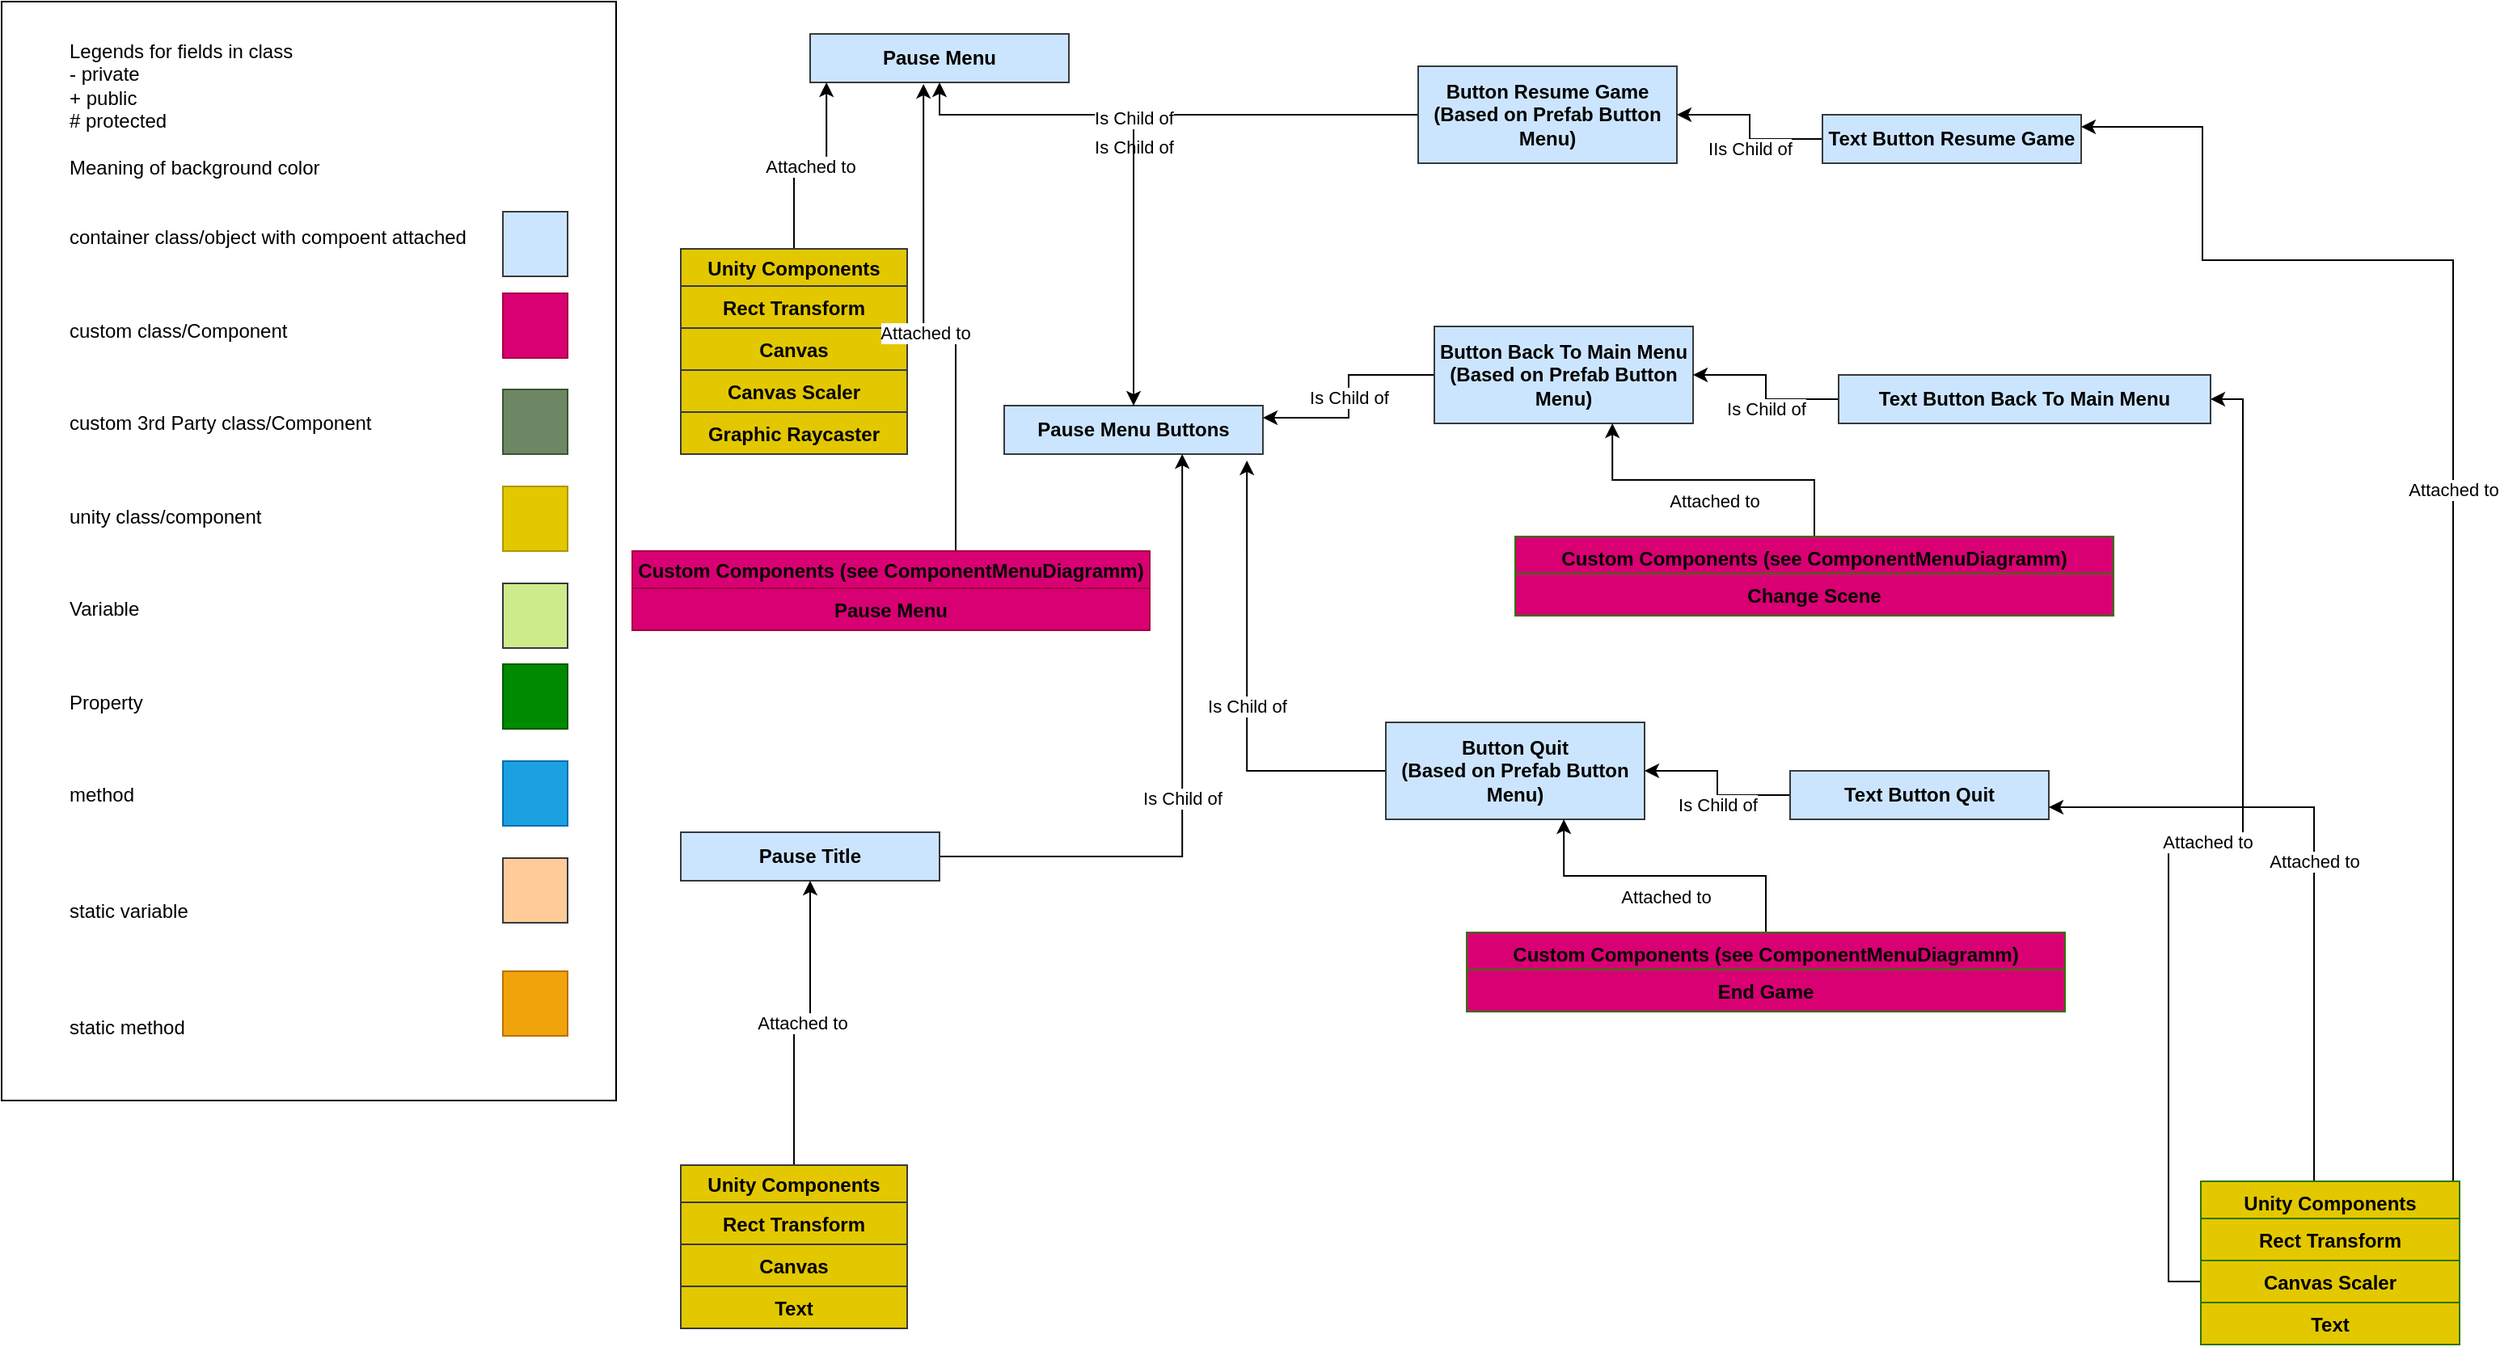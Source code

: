 <mxfile version="12.9.9" type="device"><diagram id="C5RBs43oDa-KdzZeNtuy" name="Page-1"><mxGraphModel dx="1086" dy="846" grid="1" gridSize="10" guides="1" tooltips="1" connect="1" arrows="1" fold="1" page="1" pageScale="1" pageWidth="827" pageHeight="1169" math="0" shadow="0"><root><mxCell id="WIyWlLk6GJQsqaUBKTNV-0"/><mxCell id="WIyWlLk6GJQsqaUBKTNV-1" parent="WIyWlLk6GJQsqaUBKTNV-0"/><mxCell id="g12nD_s7neF1TPHQe0_h-0" value="&lt;blockquote style=&quot;margin: 0 0 0 40px ; border: none ; padding: 0px&quot;&gt;&lt;div&gt;&lt;span&gt;Legends for fields in class&lt;/span&gt;&lt;/div&gt;&lt;div&gt;&lt;span&gt;- private&lt;/span&gt;&lt;/div&gt;&lt;div&gt;&lt;span&gt;+ public&lt;/span&gt;&lt;/div&gt;&lt;div&gt;&lt;span&gt;# protected&lt;/span&gt;&lt;/div&gt;&lt;div&gt;&lt;span&gt;&lt;br&gt;&lt;/span&gt;&lt;/div&gt;&lt;div&gt;&lt;span&gt;Meaning of background color&lt;/span&gt;&lt;/div&gt;&lt;div&gt;&lt;span&gt;&lt;br&gt;&lt;/span&gt;&lt;/div&gt;&lt;div&gt;&lt;br&gt;&lt;/div&gt;&lt;div&gt;container class/object with compoent attached&lt;/div&gt;&lt;div&gt;&lt;span&gt;&lt;br&gt;&lt;/span&gt;&lt;/div&gt;&lt;div&gt;&lt;span&gt;&lt;br&gt;&lt;/span&gt;&lt;/div&gt;&lt;div&gt;&lt;span&gt;&lt;br&gt;&lt;/span&gt;&lt;/div&gt;&lt;div&gt;&lt;span&gt;custom class/Component&lt;/span&gt;&lt;/div&gt;&lt;div&gt;&lt;span&gt;&lt;br&gt;&lt;/span&gt;&lt;/div&gt;&lt;div&gt;&lt;span&gt;&lt;br&gt;&lt;/span&gt;&lt;/div&gt;&lt;div&gt;&lt;span&gt;&lt;br&gt;&lt;/span&gt;&lt;/div&gt;&lt;div&gt;&lt;span&gt;custom 3rd Party class/Component&lt;/span&gt;&lt;/div&gt;&lt;div&gt;&lt;span&gt;&lt;br&gt;&lt;/span&gt;&lt;/div&gt;&lt;div&gt;&lt;span&gt;&lt;br&gt;&lt;/span&gt;&lt;/div&gt;&lt;div&gt;&lt;span&gt;&lt;br&gt;&lt;/span&gt;&lt;/div&gt;&lt;div&gt;&lt;span&gt;unity class/component&lt;/span&gt;&lt;/div&gt;&lt;div&gt;&lt;span&gt;&lt;br&gt;&lt;/span&gt;&lt;/div&gt;&lt;div&gt;&lt;span&gt;&lt;br&gt;&lt;/span&gt;&lt;/div&gt;&lt;div&gt;&lt;span&gt;&lt;br&gt;&lt;/span&gt;&lt;/div&gt;&lt;div&gt;&lt;span&gt;Variable&lt;/span&gt;&lt;/div&gt;&lt;div&gt;&lt;span&gt;&lt;br&gt;&lt;/span&gt;&lt;/div&gt;&lt;div&gt;&lt;span&gt;&lt;br&gt;&lt;/span&gt;&lt;/div&gt;&lt;div&gt;&lt;span&gt;&lt;br&gt;&lt;/span&gt;&lt;/div&gt;&lt;div&gt;&lt;span&gt;Property&lt;/span&gt;&lt;/div&gt;&lt;div&gt;&lt;span&gt;&lt;br&gt;&lt;/span&gt;&lt;/div&gt;&lt;div&gt;&lt;span&gt;&lt;br&gt;&lt;/span&gt;&lt;/div&gt;&lt;div&gt;&lt;span&gt;&lt;br&gt;&lt;/span&gt;&lt;/div&gt;&lt;div&gt;&lt;span&gt;method&lt;/span&gt;&lt;/div&gt;&lt;div&gt;&lt;span&gt;&lt;br&gt;&lt;/span&gt;&lt;/div&gt;&lt;div&gt;&lt;span&gt;&lt;br&gt;&lt;/span&gt;&lt;/div&gt;&lt;div&gt;&lt;span&gt;&lt;br&gt;&lt;/span&gt;&lt;/div&gt;&lt;div&gt;&lt;span&gt;&lt;br&gt;&lt;/span&gt;&lt;/div&gt;&lt;div&gt;static variable&lt;/div&gt;&lt;div&gt;&lt;br&gt;&lt;/div&gt;&lt;div&gt;&lt;br&gt;&lt;/div&gt;&lt;div&gt;&lt;br&gt;&lt;/div&gt;&lt;div&gt;&lt;br&gt;&lt;/div&gt;&lt;div&gt;&lt;span&gt;static method&lt;/span&gt;&lt;/div&gt;&lt;/blockquote&gt;&lt;div&gt;&lt;br&gt;&lt;/div&gt;" style="rounded=0;whiteSpace=wrap;html=1;align=left;" parent="WIyWlLk6GJQsqaUBKTNV-1" vertex="1"><mxGeometry x="30" y="40" width="380" height="680" as="geometry"/></mxCell><mxCell id="g12nD_s7neF1TPHQe0_h-1" value="" style="rounded=0;whiteSpace=wrap;html=1;fillColor=#d80073;strokeColor=#A50040;fontColor=#ffffff;" parent="WIyWlLk6GJQsqaUBKTNV-1" vertex="1"><mxGeometry x="340" y="220.5" width="40" height="40" as="geometry"/></mxCell><mxCell id="g12nD_s7neF1TPHQe0_h-2" value="" style="rounded=0;whiteSpace=wrap;html=1;fillColor=#cdeb8b;strokeColor=#36393d;" parent="WIyWlLk6GJQsqaUBKTNV-1" vertex="1"><mxGeometry x="340" y="400" width="40" height="40" as="geometry"/></mxCell><mxCell id="g12nD_s7neF1TPHQe0_h-3" value="" style="rounded=0;whiteSpace=wrap;html=1;fillColor=#008a00;strokeColor=#005700;fontColor=#ffffff;" parent="WIyWlLk6GJQsqaUBKTNV-1" vertex="1"><mxGeometry x="340" y="450" width="40" height="40" as="geometry"/></mxCell><mxCell id="g12nD_s7neF1TPHQe0_h-4" value="" style="rounded=0;whiteSpace=wrap;html=1;fillColor=#1ba1e2;strokeColor=#006EAF;fontColor=#ffffff;" parent="WIyWlLk6GJQsqaUBKTNV-1" vertex="1"><mxGeometry x="340" y="510" width="40" height="40" as="geometry"/></mxCell><mxCell id="g12nD_s7neF1TPHQe0_h-5" value="" style="rounded=0;whiteSpace=wrap;html=1;fillColor=#ffcc99;strokeColor=#36393d;" parent="WIyWlLk6GJQsqaUBKTNV-1" vertex="1"><mxGeometry x="340" y="570" width="40" height="40" as="geometry"/></mxCell><mxCell id="g12nD_s7neF1TPHQe0_h-6" value="" style="rounded=0;whiteSpace=wrap;html=1;fillColor=#f0a30a;strokeColor=#BD7000;fontColor=#ffffff;" parent="WIyWlLk6GJQsqaUBKTNV-1" vertex="1"><mxGeometry x="340" y="640" width="40" height="40" as="geometry"/></mxCell><mxCell id="g12nD_s7neF1TPHQe0_h-9" value="" style="rounded=0;whiteSpace=wrap;html=1;fillColor=#6D8764;strokeColor=#3A5431;fontColor=#ffffff;" parent="WIyWlLk6GJQsqaUBKTNV-1" vertex="1"><mxGeometry x="340" y="280" width="40" height="40" as="geometry"/></mxCell><mxCell id="g12nD_s7neF1TPHQe0_h-10" value="" style="rounded=0;whiteSpace=wrap;html=1;fillColor=#e3c800;strokeColor=#B09500;fontColor=#ffffff;" parent="WIyWlLk6GJQsqaUBKTNV-1" vertex="1"><mxGeometry x="340" y="340" width="40" height="40" as="geometry"/></mxCell><mxCell id="g12nD_s7neF1TPHQe0_h-11" value="" style="rounded=0;whiteSpace=wrap;html=1;fillColor=#cce5ff;strokeColor=#36393d;" parent="WIyWlLk6GJQsqaUBKTNV-1" vertex="1"><mxGeometry x="340" y="170" width="40" height="40" as="geometry"/></mxCell><mxCell id="g12nD_s7neF1TPHQe0_h-12" value="Pause Menu" style="rounded=0;whiteSpace=wrap;html=1;fontColor=#000000;align=center;strokeColor=#36393d;fillColor=#cce5ff;fontStyle=1" parent="WIyWlLk6GJQsqaUBKTNV-1" vertex="1"><mxGeometry x="530" y="60" width="160" height="30" as="geometry"/></mxCell><mxCell id="-V_s6QFR3fyU4nfCf5f--1" value="Is Child of" style="edgeStyle=orthogonalEdgeStyle;rounded=0;orthogonalLoop=1;jettySize=auto;html=1;entryX=0.5;entryY=1;entryDx=0;entryDy=0;fontColor=#000000;" parent="WIyWlLk6GJQsqaUBKTNV-1" source="-V_s6QFR3fyU4nfCf5f--0" target="g12nD_s7neF1TPHQe0_h-12" edge="1"><mxGeometry relative="1" as="geometry"><Array as="points"><mxPoint x="730" y="285"/><mxPoint x="730" y="110"/><mxPoint x="610" y="110"/></Array></mxGeometry></mxCell><mxCell id="-V_s6QFR3fyU4nfCf5f--0" value="Pause Menu Buttons" style="rounded=0;whiteSpace=wrap;html=1;fontColor=#000000;align=center;strokeColor=#36393d;fillColor=#cce5ff;fontStyle=1" parent="WIyWlLk6GJQsqaUBKTNV-1" vertex="1"><mxGeometry x="650" y="290" width="160" height="30" as="geometry"/></mxCell><mxCell id="-V_s6QFR3fyU4nfCf5f--8" value="Attached to" style="edgeStyle=orthogonalEdgeStyle;rounded=0;orthogonalLoop=1;jettySize=auto;html=1;entryX=0.063;entryY=1;entryDx=0;entryDy=0;entryPerimeter=0;fontColor=#000000;" parent="WIyWlLk6GJQsqaUBKTNV-1" source="-V_s6QFR3fyU4nfCf5f--3" target="g12nD_s7neF1TPHQe0_h-12" edge="1"><mxGeometry relative="1" as="geometry"/></mxCell><mxCell id="-V_s6QFR3fyU4nfCf5f--3" value="Unity Components" style="swimlane;fontStyle=1;childLayout=stackLayout;horizontal=1;fillColor=#E3C800;horizontalStack=0;resizeParent=1;resizeParentMax=0;resizeLast=0;collapsible=1;marginBottom=0;fontColor=#000000;rounded=0;strokeColor=#36393d;" parent="WIyWlLk6GJQsqaUBKTNV-1" vertex="1"><mxGeometry x="450" y="193" width="140" height="127" as="geometry"/></mxCell><mxCell id="-V_s6QFR3fyU4nfCf5f--4" value="Rect Transform" style="text;strokeColor=#36393d;fillColor=#E3C800;align=center;verticalAlign=middle;overflow=hidden;rotatable=0;points=[[0,0.5],[1,0.5]];portConstraint=eastwest;rounded=0;fontColor=#000000;fontStyle=1;" parent="-V_s6QFR3fyU4nfCf5f--3" vertex="1"><mxGeometry y="23" width="140" height="26" as="geometry"/></mxCell><mxCell id="-V_s6QFR3fyU4nfCf5f--5" value="Canvas" style="text;strokeColor=#36393d;fillColor=#E3C800;align=center;verticalAlign=middle;overflow=hidden;rotatable=0;points=[[0,0.5],[1,0.5]];portConstraint=eastwest;rounded=0;fontColor=#000000;fontStyle=1;" parent="-V_s6QFR3fyU4nfCf5f--3" vertex="1"><mxGeometry y="49" width="140" height="26" as="geometry"/></mxCell><mxCell id="-V_s6QFR3fyU4nfCf5f--6" value="Canvas Scaler" style="text;strokeColor=#36393d;fillColor=#E3C800;align=center;verticalAlign=middle;overflow=hidden;rotatable=0;points=[[0,0.5],[1,0.5]];portConstraint=eastwest;rounded=0;fontColor=#000000;fontStyle=1;" parent="-V_s6QFR3fyU4nfCf5f--3" vertex="1"><mxGeometry y="75" width="140" height="26" as="geometry"/></mxCell><mxCell id="-V_s6QFR3fyU4nfCf5f--7" value="Graphic Raycaster" style="text;strokeColor=#36393d;fillColor=#E3C800;align=center;verticalAlign=middle;overflow=hidden;rotatable=0;points=[[0,0.5],[1,0.5]];portConstraint=eastwest;rounded=0;fontColor=#000000;fontStyle=1;" parent="-V_s6QFR3fyU4nfCf5f--3" vertex="1"><mxGeometry y="101" width="140" height="26" as="geometry"/></mxCell><mxCell id="-V_s6QFR3fyU4nfCf5f--13" value="Attached to" style="edgeStyle=orthogonalEdgeStyle;rounded=0;orthogonalLoop=1;jettySize=auto;html=1;fontColor=#000000;entryX=0.438;entryY=1.033;entryDx=0;entryDy=0;entryPerimeter=0;" parent="WIyWlLk6GJQsqaUBKTNV-1" source="-V_s6QFR3fyU4nfCf5f--9" target="g12nD_s7neF1TPHQe0_h-12" edge="1"><mxGeometry relative="1" as="geometry"><mxPoint x="620" y="190" as="targetPoint"/><Array as="points"><mxPoint x="620" y="425"/><mxPoint x="620" y="245"/><mxPoint x="600" y="245"/></Array></mxGeometry></mxCell><mxCell id="-V_s6QFR3fyU4nfCf5f--14" value="&lt;span style=&quot;color: rgba(0 , 0 , 0 , 0) ; font-family: monospace ; font-size: 0px&quot;&gt;%3CmxGraphModel%3E%3Croot%3E%3CmxCell%20id%3D%220%22%2F%3E%3CmxCell%20id%3D%221%22%20parent%3D%220%22%2F%3E%3CmxCell%20id%3D%222%22%20value%3D%22Button%20New%20Game%26lt%3Bbr%26gt%3B(Based%20on%20Prefab%20Button%20Menu)%22%20style%3D%22rounded%3D0%3BwhiteSpace%3Dwrap%3Bhtml%3D1%3BfontColor%3D%23000000%3Balign%3Dcenter%3BstrokeColor%3D%2336393d%3BfillColor%3D%23cce5ff%3BfontStyle%3D1%22%20vertex%3D%221%22%20parent%3D%221%22%3E%3CmxGeometry%20x%3D%22860%22%20y%3D%22140.11%22%20width%3D%22160%22%20height%3D%2260%22%20as%3D%22geometry%22%2F%3E%3C%2FmxCell%3E%3CmxCell%20id%3D%223%22%20value%3D%22Attached%20to%22%20style%3D%22edgeStyle%3DorthogonalEdgeStyle%3Brounded%3D0%3BorthogonalLoop%3D1%3BjettySize%3Dauto%3Bhtml%3D1%3BentryX%3D1%3BentryY%3D0.5%3BentryDx%3D0%3BentryDy%3D0%3BfontColor%3D%23000000%3BverticalAlign%3Dtop%3B%22%20edge%3D%221%22%20source%3D%224%22%20target%3D%222%22%20parent%3D%221%22%3E%3CmxGeometry%20relative%3D%221%22%20as%3D%22geometry%22%2F%3E%3C%2FmxCell%3E%3CmxCell%20id%3D%224%22%20value%3D%22Text%20Button%20New%20Game%22%20style%3D%22rounded%3D0%3BwhiteSpace%3Dwrap%3Bhtml%3D1%3BfontColor%3D%23000000%3Balign%3Dcenter%3BstrokeColor%3D%2336393d%3BfillColor%3D%23cce5ff%3BfontStyle%3D1%22%20vertex%3D%221%22%20parent%3D%221%22%3E%3CmxGeometry%20x%3D%221110%22%20y%3D%22170.11%22%20width%3D%22160%22%20height%3D%2230%22%20as%3D%22geometry%22%2F%3E%3C%2FmxCell%3E%3CmxCell%20id%3D%225%22%20value%3D%22Attached%20to%22%20style%3D%22edgeStyle%3DorthogonalEdgeStyle%3Brounded%3D0%3BorthogonalLoop%3D1%3BjettySize%3Dauto%3Bhtml%3D1%3BentryX%3D1%3BentryY%3D0.25%3BentryDx%3D0%3BentryDy%3D0%3BfontColor%3D%23000000%3BverticalAlign%3Dtop%3B%22%20edge%3D%221%22%20source%3D%227%22%20target%3D%224%22%20parent%3D%221%22%3E%3CmxGeometry%20relative%3D%221%22%20as%3D%22geometry%22%3E%3CArray%20as%3D%22points%22%3E%3CmxPoint%20x%3D%221500%22%20y%3D%22260.11%22%2F%3E%3CmxPoint%20x%3D%221345%22%20y%3D%22260.11%22%2F%3E%3CmxPoint%20x%3D%221345%22%20y%3D%22178.11%22%2F%3E%3C%2FArray%3E%3C%2FmxGeometry%3E%3C%2FmxCell%3E%3CmxCell%20id%3D%226%22%20value%3D%22Attached%20to%22%20style%3D%22edgeStyle%3DorthogonalEdgeStyle%3Brounded%3D0%3BorthogonalLoop%3D1%3BjettySize%3Dauto%3Bhtml%3D1%3BentryX%3D0.688%3BentryY%3D1%3BentryDx%3D0%3BentryDy%3D0%3BentryPerimeter%3D0%3BfontColor%3D%23000000%3BverticalAlign%3Dtop%3B%22%20edge%3D%221%22%20source%3D%2211%22%20target%3D%222%22%20parent%3D%221%22%3E%3CmxGeometry%20relative%3D%221%22%20as%3D%22geometry%22%2F%3E%3C%2FmxCell%3E%3CmxCell%20id%3D%227%22%20value%3D%22Unity%20Components%22%20style%3D%22swimlane%3BfontStyle%3D1%3BchildLayout%3DstackLayout%3Bhorizontal%3D1%3BfillColor%3D%23E3C800%3BhorizontalStack%3D0%3BresizeParent%3D1%3BresizeParentMax%3D0%3BresizeLast%3D0%3Bcollapsible%3D1%3BmarginBottom%3D0%3BfontColor%3D%23000000%3Balign%3Dcenter%3BverticalAlign%3Dtop%3BstrokeColor%3D%232D7600%3BgradientColor%3Dnone%3BspacingLeft%3D4%3BspacingRight%3D4%3B%22%20vertex%3D%221%22%20parent%3D%221%22%3E%3CmxGeometry%20x%3D%221460%22%20y%3D%22270.11%22%20width%3D%22160%22%20height%3D%22101%22%20as%3D%22geometry%22%2F%3E%3C%2FmxCell%3E%3CmxCell%20id%3D%228%22%20value%3D%22Rect%20Transform%22%20style%3D%22text%3BstrokeColor%3D%232D7600%3BfillColor%3D%23E3C800%3Balign%3Dcenter%3BverticalAlign%3Dtop%3BspacingLeft%3D4%3BspacingRight%3D4%3Boverflow%3Dhidden%3Brotatable%3D0%3Bpoints%3D%5B%5B0%2C0.5%5D%2C%5B1%2C0.5%5D%5D%3BportConstraint%3Deastwest%3BfontColor%3D%23000000%3BfontStyle%3D1%22%20vertex%3D%221%22%20parent%3D%227%22%3E%3CmxGeometry%20y%3D%2223%22%20width%3D%22160%22%20height%3D%2226%22%20as%3D%22geometry%22%2F%3E%3C%2FmxCell%3E%3CmxCell%20id%3D%229%22%20value%3D%22Canvas%20Scaler%22%20style%3D%22text%3BstrokeColor%3D%232D7600%3BfillColor%3D%23E3C800%3Balign%3Dcenter%3BverticalAlign%3Dtop%3BspacingLeft%3D4%3BspacingRight%3D4%3Boverflow%3Dhidden%3Brotatable%3D0%3Bpoints%3D%5B%5B0%2C0.5%5D%2C%5B1%2C0.5%5D%5D%3BportConstraint%3Deastwest%3BfontColor%3D%23000000%3BfontStyle%3D1%22%20vertex%3D%221%22%20parent%3D%227%22%3E%3CmxGeometry%20y%3D%2249%22%20width%3D%22160%22%20height%3D%2226%22%20as%3D%22geometry%22%2F%3E%3C%2FmxCell%3E%3CmxCell%20id%3D%2210%22%20value%3D%22Text%22%20style%3D%22text%3BstrokeColor%3D%232D7600%3BfillColor%3D%23E3C800%3Balign%3Dcenter%3BverticalAlign%3Dtop%3BspacingLeft%3D4%3BspacingRight%3D4%3Boverflow%3Dhidden%3Brotatable%3D0%3Bpoints%3D%5B%5B0%2C0.5%5D%2C%5B1%2C0.5%5D%5D%3BportConstraint%3Deastwest%3BfontColor%3D%23000000%3BfontStyle%3D1%22%20vertex%3D%221%22%20parent%3D%227%22%3E%3CmxGeometry%20y%3D%2275%22%20width%3D%22160%22%20height%3D%2226%22%20as%3D%22geometry%22%2F%3E%3C%2FmxCell%3E%3CmxCell%20id%3D%2211%22%20value%3D%22Custom%20Components%20(see%20ComponentMenuDiagramm)%22%20style%3D%22swimlane%3BfontStyle%3D1%3BchildLayout%3DstackLayout%3Bhorizontal%3D1%3BfillColor%3D%23D80073%3BhorizontalStack%3D0%3BresizeParent%3D1%3BresizeParentMax%3D0%3BresizeLast%3D0%3Bcollapsible%3D1%3BmarginBottom%3D0%3BfontColor%3D%23000000%3Balign%3Dcenter%3BverticalAlign%3Dtop%3BstrokeColor%3D%232D7600%3BgradientColor%3Dnone%3BspacingLeft%3D4%3BspacingRight%3D4%3B%22%20vertex%3D%221%22%20parent%3D%221%22%3E%3CmxGeometry%20x%3D%22910%22%20y%3D%22270.11%22%20width%3D%22370%22%20height%3D%2249%22%20as%3D%22geometry%22%2F%3E%3C%2FmxCell%3E%3CmxCell%20id%3D%2212%22%20value%3D%22Manage%20Scene%20Wide%20Object%22%20style%3D%22text%3BstrokeColor%3D%232D7600%3BfillColor%3D%23D80073%3Balign%3Dcenter%3BverticalAlign%3Dtop%3BspacingLeft%3D4%3BspacingRight%3D4%3Boverflow%3Dhidden%3Brotatable%3D0%3Bpoints%3D%5B%5B0%2C0.5%5D%2C%5B1%2C0.5%5D%5D%3BportConstraint%3Deastwest%3BfontColor%3D%23000000%3BfontStyle%3D1%22%20vertex%3D%221%22%20parent%3D%2211%22%3E%3CmxGeometry%20y%3D%2223%22%20width%3D%22370%22%20height%3D%2226%22%20as%3D%22geometry%22%2F%3E%3C%2FmxCell%3E%3C%2Froot%3E%3C%2FmxGraphModel%3E&lt;/span&gt;" style="text;html=1;align=center;verticalAlign=middle;resizable=0;points=[];autosize=1;fontColor=#000000;" parent="WIyWlLk6GJQsqaUBKTNV-1" vertex="1"><mxGeometry x="800" y="460" width="20" height="20" as="geometry"/></mxCell><mxCell id="-V_s6QFR3fyU4nfCf5f--42" value="Is Child of" style="edgeStyle=orthogonalEdgeStyle;rounded=0;orthogonalLoop=1;jettySize=auto;html=1;fontColor=#000000;" parent="WIyWlLk6GJQsqaUBKTNV-1" source="-V_s6QFR3fyU4nfCf5f--15" target="-V_s6QFR3fyU4nfCf5f--0" edge="1"><mxGeometry relative="1" as="geometry"/></mxCell><mxCell id="-V_s6QFR3fyU4nfCf5f--15" value="Button Resume Game&lt;br&gt;(Based on Prefab Button Menu)" style="rounded=0;whiteSpace=wrap;html=1;fontColor=#000000;align=center;strokeColor=#36393d;fillColor=#cce5ff;fontStyle=1" parent="WIyWlLk6GJQsqaUBKTNV-1" vertex="1"><mxGeometry x="906" y="80.0" width="160" height="60" as="geometry"/></mxCell><mxCell id="-V_s6QFR3fyU4nfCf5f--16" value="IIs Child of" style="edgeStyle=orthogonalEdgeStyle;rounded=0;orthogonalLoop=1;jettySize=auto;html=1;entryX=1;entryY=0.5;entryDx=0;entryDy=0;fontColor=#000000;verticalAlign=top;" parent="WIyWlLk6GJQsqaUBKTNV-1" source="-V_s6QFR3fyU4nfCf5f--17" target="-V_s6QFR3fyU4nfCf5f--15" edge="1"><mxGeometry relative="1" as="geometry"/></mxCell><mxCell id="-V_s6QFR3fyU4nfCf5f--17" value="Text Button Resume Game" style="rounded=0;whiteSpace=wrap;html=1;fontColor=#000000;align=center;strokeColor=#36393d;fillColor=#cce5ff;fontStyle=1" parent="WIyWlLk6GJQsqaUBKTNV-1" vertex="1"><mxGeometry x="1156" y="110" width="160" height="30" as="geometry"/></mxCell><mxCell id="-V_s6QFR3fyU4nfCf5f--18" value="Attached to" style="edgeStyle=orthogonalEdgeStyle;rounded=0;orthogonalLoop=1;jettySize=auto;html=1;entryX=1;entryY=0.25;entryDx=0;entryDy=0;fontColor=#000000;verticalAlign=top;" parent="WIyWlLk6GJQsqaUBKTNV-1" source="-V_s6QFR3fyU4nfCf5f--20" target="-V_s6QFR3fyU4nfCf5f--17" edge="1"><mxGeometry relative="1" as="geometry"><Array as="points"><mxPoint x="1546" y="200"/><mxPoint x="1391" y="200"/><mxPoint x="1391" y="118"/></Array></mxGeometry></mxCell><mxCell id="-V_s6QFR3fyU4nfCf5f--43" value="Is Child of" style="edgeStyle=orthogonalEdgeStyle;rounded=0;orthogonalLoop=1;jettySize=auto;html=1;entryX=1;entryY=0.25;entryDx=0;entryDy=0;fontColor=#000000;" parent="WIyWlLk6GJQsqaUBKTNV-1" source="-V_s6QFR3fyU4nfCf5f--27" target="-V_s6QFR3fyU4nfCf5f--0" edge="1"><mxGeometry relative="1" as="geometry"/></mxCell><mxCell id="-V_s6QFR3fyU4nfCf5f--27" value="Button Back To Main Menu&lt;br&gt;(Based on Prefab Button Menu)" style="rounded=0;whiteSpace=wrap;html=1;fontColor=#000000;align=center;strokeColor=#36393d;fillColor=#cce5ff;fontStyle=1" parent="WIyWlLk6GJQsqaUBKTNV-1" vertex="1"><mxGeometry x="916" y="241" width="160" height="60" as="geometry"/></mxCell><mxCell id="-V_s6QFR3fyU4nfCf5f--28" value="Is Child of" style="edgeStyle=orthogonalEdgeStyle;rounded=0;orthogonalLoop=1;jettySize=auto;html=1;entryX=1;entryY=0.5;entryDx=0;entryDy=0;fontColor=#000000;verticalAlign=top;" parent="WIyWlLk6GJQsqaUBKTNV-1" source="-V_s6QFR3fyU4nfCf5f--29" target="-V_s6QFR3fyU4nfCf5f--27" edge="1"><mxGeometry relative="1" as="geometry"/></mxCell><mxCell id="-V_s6QFR3fyU4nfCf5f--29" value="Text Button Back To Main Menu" style="rounded=0;whiteSpace=wrap;html=1;fontColor=#000000;align=center;strokeColor=#36393d;fillColor=#cce5ff;fontStyle=1" parent="WIyWlLk6GJQsqaUBKTNV-1" vertex="1"><mxGeometry x="1166" y="271" width="230" height="30" as="geometry"/></mxCell><mxCell id="-V_s6QFR3fyU4nfCf5f--30" value="Attached to" style="edgeStyle=orthogonalEdgeStyle;rounded=0;orthogonalLoop=1;jettySize=auto;html=1;entryX=0.688;entryY=1;entryDx=0;entryDy=0;entryPerimeter=0;fontColor=#000000;verticalAlign=top;" parent="WIyWlLk6GJQsqaUBKTNV-1" source="-V_s6QFR3fyU4nfCf5f--31" target="-V_s6QFR3fyU4nfCf5f--27" edge="1"><mxGeometry relative="1" as="geometry"/></mxCell><mxCell id="nqyJk2dOEN8_OobqqHuh-0" value="Is Child of" style="edgeStyle=orthogonalEdgeStyle;rounded=0;orthogonalLoop=1;jettySize=auto;html=1;entryX=0.938;entryY=1.133;entryDx=0;entryDy=0;entryPerimeter=0;fontColor=#000000;verticalAlign=top;" edge="1" parent="WIyWlLk6GJQsqaUBKTNV-1" source="-V_s6QFR3fyU4nfCf5f--33" target="-V_s6QFR3fyU4nfCf5f--0"><mxGeometry relative="1" as="geometry"/></mxCell><mxCell id="-V_s6QFR3fyU4nfCf5f--33" value="Button Quit&lt;br&gt;(Based on Prefab Button Menu)" style="rounded=0;whiteSpace=wrap;html=1;fontColor=#000000;align=center;strokeColor=#36393d;fillColor=#cce5ff;fontStyle=1" parent="WIyWlLk6GJQsqaUBKTNV-1" vertex="1"><mxGeometry x="886" y="486" width="160" height="60" as="geometry"/></mxCell><mxCell id="-V_s6QFR3fyU4nfCf5f--34" value="Is Child of" style="edgeStyle=orthogonalEdgeStyle;rounded=0;orthogonalLoop=1;jettySize=auto;html=1;entryX=1;entryY=0.5;entryDx=0;entryDy=0;fontColor=#000000;verticalAlign=top;" parent="WIyWlLk6GJQsqaUBKTNV-1" source="-V_s6QFR3fyU4nfCf5f--35" target="-V_s6QFR3fyU4nfCf5f--33" edge="1"><mxGeometry relative="1" as="geometry"/></mxCell><mxCell id="-V_s6QFR3fyU4nfCf5f--35" value="Text Button Quit" style="rounded=0;whiteSpace=wrap;html=1;fontColor=#000000;align=center;strokeColor=#36393d;fillColor=#cce5ff;fontStyle=1" parent="WIyWlLk6GJQsqaUBKTNV-1" vertex="1"><mxGeometry x="1136" y="516" width="160" height="30" as="geometry"/></mxCell><mxCell id="-V_s6QFR3fyU4nfCf5f--36" value="Attached to" style="edgeStyle=orthogonalEdgeStyle;rounded=0;orthogonalLoop=1;jettySize=auto;html=1;entryX=0.688;entryY=1;entryDx=0;entryDy=0;entryPerimeter=0;fontColor=#000000;verticalAlign=top;" parent="WIyWlLk6GJQsqaUBKTNV-1" source="-V_s6QFR3fyU4nfCf5f--37" target="-V_s6QFR3fyU4nfCf5f--33" edge="1"><mxGeometry relative="1" as="geometry"/></mxCell><mxCell id="-V_s6QFR3fyU4nfCf5f--40" value="Attached to" style="edgeStyle=orthogonalEdgeStyle;rounded=0;orthogonalLoop=1;jettySize=auto;html=1;entryX=1;entryY=0.5;entryDx=0;entryDy=0;fontColor=#000000;" parent="WIyWlLk6GJQsqaUBKTNV-1" source="-V_s6QFR3fyU4nfCf5f--22" target="-V_s6QFR3fyU4nfCf5f--29" edge="1"><mxGeometry relative="1" as="geometry"/></mxCell><mxCell id="nqyJk2dOEN8_OobqqHuh-1" value="Is Child of" style="edgeStyle=orthogonalEdgeStyle;rounded=0;orthogonalLoop=1;jettySize=auto;html=1;entryX=0.688;entryY=1;entryDx=0;entryDy=0;entryPerimeter=0;fontColor=#000000;verticalAlign=top;" edge="1" parent="WIyWlLk6GJQsqaUBKTNV-1" source="-V_s6QFR3fyU4nfCf5f--45" target="-V_s6QFR3fyU4nfCf5f--0"><mxGeometry relative="1" as="geometry"/></mxCell><mxCell id="-V_s6QFR3fyU4nfCf5f--45" value="Pause Title" style="rounded=0;whiteSpace=wrap;html=1;fontColor=#000000;align=center;strokeColor=#36393d;fillColor=#cce5ff;fontStyle=1" parent="WIyWlLk6GJQsqaUBKTNV-1" vertex="1"><mxGeometry x="450" y="554" width="160" height="30" as="geometry"/></mxCell><mxCell id="-V_s6QFR3fyU4nfCf5f--55" value="Attached to" style="edgeStyle=orthogonalEdgeStyle;rounded=0;orthogonalLoop=1;jettySize=auto;html=1;entryX=0.5;entryY=1;entryDx=0;entryDy=0;fontColor=#000000;" parent="WIyWlLk6GJQsqaUBKTNV-1" source="-V_s6QFR3fyU4nfCf5f--50" target="-V_s6QFR3fyU4nfCf5f--45" edge="1"><mxGeometry relative="1" as="geometry"/></mxCell><mxCell id="-V_s6QFR3fyU4nfCf5f--50" value="Unity Components" style="swimlane;fontStyle=1;childLayout=stackLayout;horizontal=1;fillColor=#E3C800;horizontalStack=0;resizeParent=1;resizeParentMax=0;resizeLast=0;collapsible=1;marginBottom=0;fontColor=#000000;rounded=0;strokeColor=#36393d;" parent="WIyWlLk6GJQsqaUBKTNV-1" vertex="1"><mxGeometry x="450" y="760" width="140" height="101" as="geometry"/></mxCell><mxCell id="-V_s6QFR3fyU4nfCf5f--51" value="Rect Transform" style="text;strokeColor=#36393d;fillColor=#E3C800;align=center;verticalAlign=middle;overflow=hidden;rotatable=0;points=[[0,0.5],[1,0.5]];portConstraint=eastwest;rounded=0;fontColor=#000000;fontStyle=1;" parent="-V_s6QFR3fyU4nfCf5f--50" vertex="1"><mxGeometry y="23" width="140" height="26" as="geometry"/></mxCell><mxCell id="-V_s6QFR3fyU4nfCf5f--52" value="Canvas" style="text;strokeColor=#36393d;fillColor=#E3C800;align=center;verticalAlign=middle;overflow=hidden;rotatable=0;points=[[0,0.5],[1,0.5]];portConstraint=eastwest;rounded=0;fontColor=#000000;fontStyle=1;" parent="-V_s6QFR3fyU4nfCf5f--50" vertex="1"><mxGeometry y="49" width="140" height="26" as="geometry"/></mxCell><mxCell id="-V_s6QFR3fyU4nfCf5f--53" value="Text" style="text;strokeColor=#36393d;fillColor=#E3C800;align=center;verticalAlign=middle;overflow=hidden;rotatable=0;points=[[0,0.5],[1,0.5]];portConstraint=eastwest;rounded=0;fontColor=#000000;fontStyle=1;" parent="-V_s6QFR3fyU4nfCf5f--50" vertex="1"><mxGeometry y="75" width="140" height="26" as="geometry"/></mxCell><mxCell id="-V_s6QFR3fyU4nfCf5f--31" value="Custom Components (see ComponentMenuDiagramm)" style="swimlane;fontStyle=1;childLayout=stackLayout;horizontal=1;fillColor=#D80073;horizontalStack=0;resizeParent=1;resizeParentMax=0;resizeLast=0;collapsible=1;marginBottom=0;fontColor=#000000;align=center;verticalAlign=top;strokeColor=#2D7600;gradientColor=none;spacingLeft=4;spacingRight=4;" parent="WIyWlLk6GJQsqaUBKTNV-1" vertex="1"><mxGeometry x="966" y="371" width="370" height="49" as="geometry"/></mxCell><mxCell id="-V_s6QFR3fyU4nfCf5f--32" value="Change Scene" style="text;strokeColor=#2D7600;fillColor=#D80073;align=center;verticalAlign=top;spacingLeft=4;spacingRight=4;overflow=hidden;rotatable=0;points=[[0,0.5],[1,0.5]];portConstraint=eastwest;fontColor=#000000;fontStyle=1" parent="-V_s6QFR3fyU4nfCf5f--31" vertex="1"><mxGeometry y="23" width="370" height="26" as="geometry"/></mxCell><mxCell id="-V_s6QFR3fyU4nfCf5f--37" value="Custom Components (see ComponentMenuDiagramm)" style="swimlane;fontStyle=1;childLayout=stackLayout;horizontal=1;fillColor=#D80073;horizontalStack=0;resizeParent=1;resizeParentMax=0;resizeLast=0;collapsible=1;marginBottom=0;fontColor=#000000;align=center;verticalAlign=top;strokeColor=#2D7600;gradientColor=none;spacingLeft=4;spacingRight=4;" parent="WIyWlLk6GJQsqaUBKTNV-1" vertex="1"><mxGeometry x="936" y="616" width="370" height="49" as="geometry"/></mxCell><mxCell id="-V_s6QFR3fyU4nfCf5f--38" value="End Game" style="text;strokeColor=#2D7600;fillColor=#D80073;align=center;verticalAlign=top;spacingLeft=4;spacingRight=4;overflow=hidden;rotatable=0;points=[[0,0.5],[1,0.5]];portConstraint=eastwest;fontColor=#000000;fontStyle=1" parent="-V_s6QFR3fyU4nfCf5f--37" vertex="1"><mxGeometry y="23" width="370" height="26" as="geometry"/></mxCell><mxCell id="-V_s6QFR3fyU4nfCf5f--57" value="Attached to" style="edgeStyle=orthogonalEdgeStyle;rounded=0;orthogonalLoop=1;jettySize=auto;html=1;entryX=1;entryY=0.75;entryDx=0;entryDy=0;fontColor=#000000;" parent="WIyWlLk6GJQsqaUBKTNV-1" source="-V_s6QFR3fyU4nfCf5f--20" target="-V_s6QFR3fyU4nfCf5f--35" edge="1"><mxGeometry relative="1" as="geometry"><Array as="points"><mxPoint x="1460" y="539"/></Array></mxGeometry></mxCell><mxCell id="-V_s6QFR3fyU4nfCf5f--20" value="Unity Components" style="swimlane;fontStyle=1;childLayout=stackLayout;horizontal=1;fillColor=#E3C800;horizontalStack=0;resizeParent=1;resizeParentMax=0;resizeLast=0;collapsible=1;marginBottom=0;fontColor=#000000;align=center;verticalAlign=top;strokeColor=#2D7600;gradientColor=none;spacingLeft=4;spacingRight=4;" parent="WIyWlLk6GJQsqaUBKTNV-1" vertex="1"><mxGeometry x="1390" y="770" width="160" height="101" as="geometry"/></mxCell><mxCell id="-V_s6QFR3fyU4nfCf5f--21" value="Rect Transform" style="text;strokeColor=#2D7600;fillColor=#E3C800;align=center;verticalAlign=top;spacingLeft=4;spacingRight=4;overflow=hidden;rotatable=0;points=[[0,0.5],[1,0.5]];portConstraint=eastwest;fontColor=#000000;fontStyle=1" parent="-V_s6QFR3fyU4nfCf5f--20" vertex="1"><mxGeometry y="23" width="160" height="26" as="geometry"/></mxCell><mxCell id="-V_s6QFR3fyU4nfCf5f--22" value="Canvas Scaler" style="text;strokeColor=#2D7600;fillColor=#E3C800;align=center;verticalAlign=top;spacingLeft=4;spacingRight=4;overflow=hidden;rotatable=0;points=[[0,0.5],[1,0.5]];portConstraint=eastwest;fontColor=#000000;fontStyle=1" parent="-V_s6QFR3fyU4nfCf5f--20" vertex="1"><mxGeometry y="49" width="160" height="26" as="geometry"/></mxCell><mxCell id="-V_s6QFR3fyU4nfCf5f--23" value="Text" style="text;strokeColor=#2D7600;fillColor=#E3C800;align=center;verticalAlign=top;spacingLeft=4;spacingRight=4;overflow=hidden;rotatable=0;points=[[0,0.5],[1,0.5]];portConstraint=eastwest;fontColor=#000000;fontStyle=1" parent="-V_s6QFR3fyU4nfCf5f--20" vertex="1"><mxGeometry y="75" width="160" height="26" as="geometry"/></mxCell><mxCell id="-V_s6QFR3fyU4nfCf5f--9" value="Custom Components (see ComponentMenuDiagramm)" style="swimlane;childLayout=stackLayout;horizontal=1;fillColor=#d80073;horizontalStack=0;resizeParent=1;resizeParentMax=0;resizeLast=0;collapsible=1;marginBottom=0;fontColor=#000000;rounded=0;strokeColor=#A50040;" parent="WIyWlLk6GJQsqaUBKTNV-1" vertex="1"><mxGeometry x="420" y="380" width="320" height="49" as="geometry"/></mxCell><mxCell id="-V_s6QFR3fyU4nfCf5f--10" value="Pause Menu" style="text;strokeColor=#A50040;fillColor=#d80073;align=center;verticalAlign=middle;overflow=hidden;rotatable=0;points=[[0,0.5],[1,0.5]];portConstraint=eastwest;rounded=0;fontColor=#000000;fontStyle=1;startSize=23;" parent="-V_s6QFR3fyU4nfCf5f--9" vertex="1"><mxGeometry y="23" width="320" height="26" as="geometry"/></mxCell></root></mxGraphModel></diagram></mxfile>
